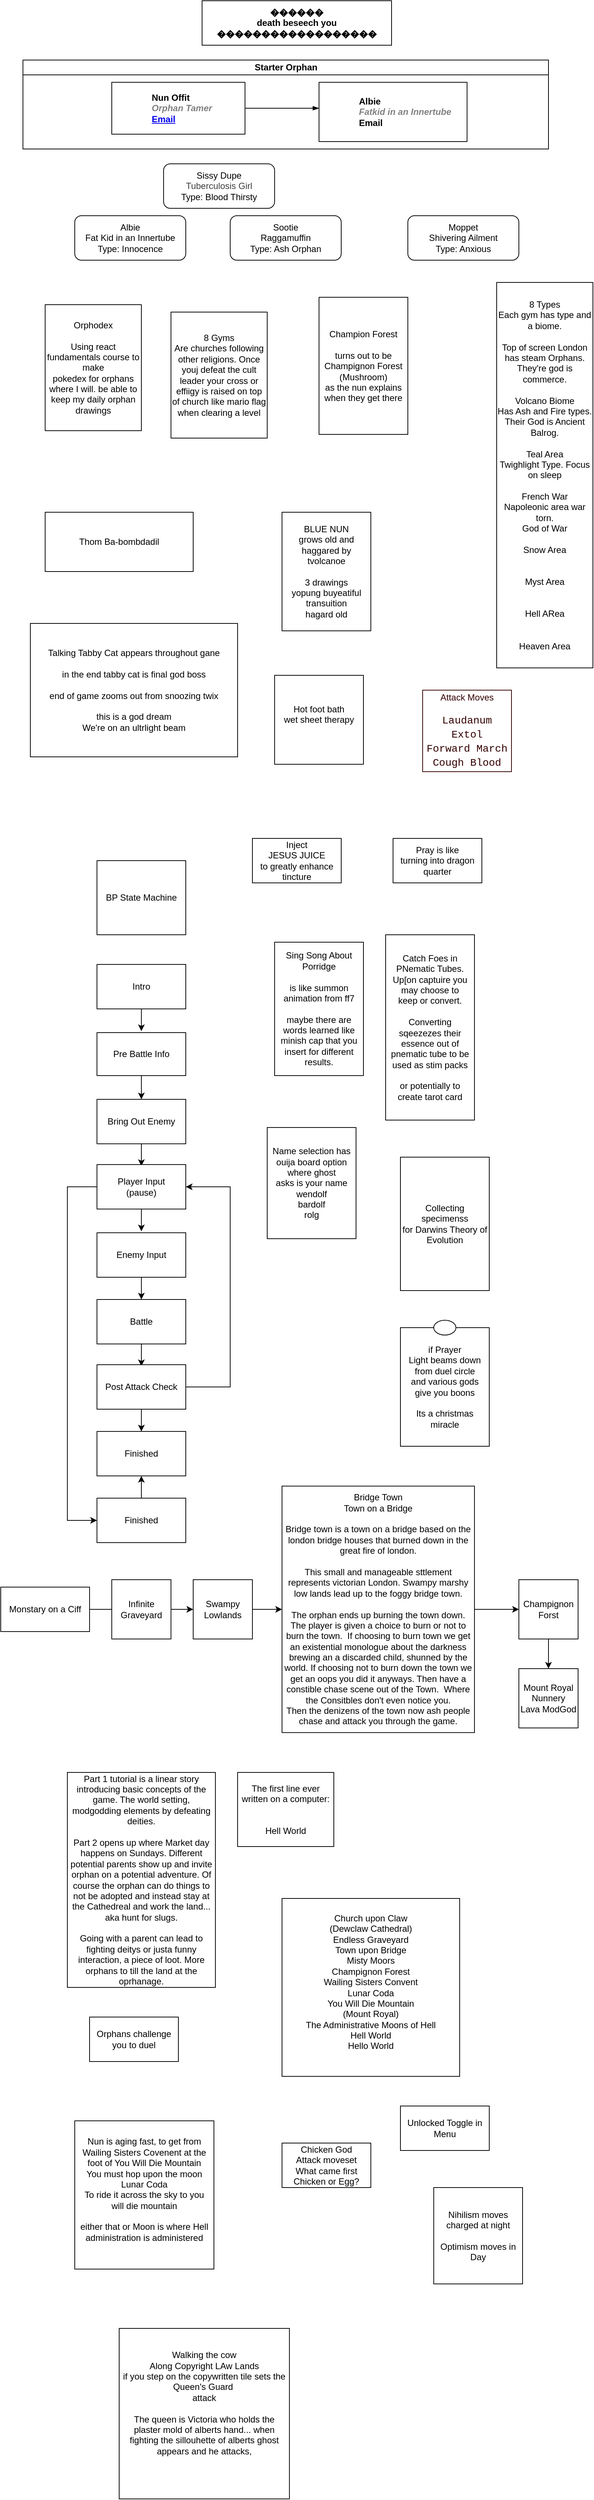 <mxfile version="27.1.5">
  <diagram id="prtHgNgQTEPvFCAcTncT" name="Page-1">
    <mxGraphModel dx="1426" dy="789" grid="1" gridSize="10" guides="1" tooltips="1" connect="1" arrows="1" fold="1" page="1" pageScale="1" pageWidth="827" pageHeight="1169" math="0" shadow="0">
      <root>
        <mxCell id="0" />
        <mxCell id="1" parent="0" />
        <mxCell id="dNxyNK7c78bLwvsdeMH5-11" value="Starter Orphan" style="swimlane;html=1;startSize=20;horizontal=1;containerType=tree;glass=0;" parent="1" vertex="1">
          <mxGeometry x="40" y="80" width="710" height="120" as="geometry" />
        </mxCell>
        <UserObject label="%name%&lt;br&gt;&lt;i style=&quot;color: gray&quot;&gt;%position%&lt;/i&gt;&lt;br&gt;&lt;a href=&quot;mailto:%email%&quot;&gt;Email&lt;/a&gt;" name="Nun Offit" position="Orphan Tamer" location="Office 1" email="me@example.com" placeholders="1" link="https://www.draw.io" id="dNxyNK7c78bLwvsdeMH5-12">
          <mxCell style="label;image=https://cdn3.iconfinder.com/data/icons/user-avatars-1/512/users-3-128.png;whiteSpace=wrap;html=1;rounded=0;glass=0;treeMoving=1;treeFolding=1;" parent="dNxyNK7c78bLwvsdeMH5-11" vertex="1">
            <mxGeometry x="120" y="30" width="180" height="70" as="geometry" />
          </mxCell>
        </UserObject>
        <mxCell id="dNxyNK7c78bLwvsdeMH5-13" value="" style="endArrow=blockThin;endFill=1;fontSize=11;edgeStyle=elbowEdgeStyle;elbow=vertical;rounded=0;" parent="dNxyNK7c78bLwvsdeMH5-11" source="dNxyNK7c78bLwvsdeMH5-12" target="dNxyNK7c78bLwvsdeMH5-14" edge="1">
          <mxGeometry relative="1" as="geometry" />
        </mxCell>
        <UserObject label="Albie&lt;br&gt;&lt;i style=&quot;color: gray&quot;&gt;Fatkid in an Innertube&lt;/i&gt;&lt;br&gt;Email" name="Priest Peter Phillips" position="Orphan Tamer" location="Office 2" placeholders="1" id="dNxyNK7c78bLwvsdeMH5-14">
          <mxCell style="label;image=https://cdn3.iconfinder.com/data/icons/user-avatars-1/512/users-10-3-128.png;whiteSpace=wrap;html=1;rounded=0;glass=0;treeFolding=1;treeMoving=1;" parent="dNxyNK7c78bLwvsdeMH5-11" vertex="1">
            <mxGeometry x="400" y="30" width="200" height="80" as="geometry" />
          </mxCell>
        </UserObject>
        <mxCell id="9H34w2Jh71Ep6UbLUVoz-1" value="&lt;div&gt;Albie&lt;/div&gt;Fat Kid in an Innertube&lt;div&gt;Type: Innocence&lt;/div&gt;" style="rounded=1;whiteSpace=wrap;html=1;" parent="1" vertex="1">
          <mxGeometry x="110" y="290" width="150" height="60" as="geometry" />
        </mxCell>
        <mxCell id="9H34w2Jh71Ep6UbLUVoz-2" value="&lt;div&gt;Sootie&lt;/div&gt;Raggamuffin&lt;br&gt;&lt;div&gt;Type: Ash Orphan&lt;/div&gt;" style="rounded=1;whiteSpace=wrap;html=1;" parent="1" vertex="1">
          <mxGeometry x="320" y="290" width="150" height="60" as="geometry" />
        </mxCell>
        <mxCell id="9H34w2Jh71Ep6UbLUVoz-3" value="&lt;div&gt;Moppet&lt;/div&gt;Shivering Ailment&lt;br&gt;&lt;div&gt;Type: Anxious&lt;/div&gt;" style="rounded=1;whiteSpace=wrap;html=1;" parent="1" vertex="1">
          <mxGeometry x="560" y="290" width="150" height="60" as="geometry" />
        </mxCell>
        <mxCell id="c4BANhSZFIQ7KN4WRA-t-1" value="Orphodex&lt;div&gt;&lt;br&gt;&lt;/div&gt;&lt;div&gt;Using react fundamentals course to make&lt;/div&gt;&lt;div&gt;pokedex for orphans where I will. be able to keep my daily orphan drawings&lt;/div&gt;" style="rounded=0;whiteSpace=wrap;html=1;" parent="1" vertex="1">
          <mxGeometry x="70" y="410" width="130" height="170" as="geometry" />
        </mxCell>
        <mxCell id="lMN6it-LYemtHTq4qIZc-1" value="8 Gyms&lt;div&gt;Are churches following other religions. Once youj defeat the cult leader your cross or effiigy is raised on top of church like mario flag when clearing a level&lt;/div&gt;" style="rounded=0;whiteSpace=wrap;html=1;" parent="1" vertex="1">
          <mxGeometry x="240" y="420" width="130" height="170" as="geometry" />
        </mxCell>
        <mxCell id="lMN6it-LYemtHTq4qIZc-2" value="&lt;div&gt;8 Types&lt;/div&gt;&lt;div&gt;Each gym has type and a biome.&lt;/div&gt;&lt;div&gt;&lt;br&gt;&lt;/div&gt;&lt;div&gt;Top of screen London has steam Orphans.&lt;/div&gt;&lt;div&gt;They&#39;re god is commerce.&lt;/div&gt;&lt;div&gt;&lt;br&gt;&lt;/div&gt;&lt;div&gt;Volcano Biome&lt;br&gt;Has Ash and Fire types. Their God is Ancient Balrog.&lt;/div&gt;&lt;div&gt;&lt;br&gt;&lt;/div&gt;&lt;div&gt;Teal Area&lt;/div&gt;&lt;div&gt;Twighlight Type. Focus on sleep&lt;/div&gt;&lt;div&gt;&lt;br&gt;&lt;/div&gt;&lt;div&gt;French War&lt;br&gt;Napoleonic area war torn.&lt;br&gt;God of War&lt;/div&gt;&lt;div&gt;&lt;br&gt;&lt;/div&gt;&lt;div&gt;Snow Area&lt;br&gt;&lt;br&gt;&lt;br&gt;Myst Area&lt;br&gt;&lt;br&gt;&lt;/div&gt;&lt;div&gt;&lt;br&gt;&lt;/div&gt;&lt;div&gt;Hell ARea&lt;/div&gt;&lt;div&gt;&lt;br&gt;&lt;/div&gt;&lt;div&gt;&lt;br&gt;&lt;/div&gt;&lt;div&gt;Heaven Area&lt;/div&gt;" style="rounded=0;whiteSpace=wrap;html=1;" parent="1" vertex="1">
          <mxGeometry x="680" y="380" width="130" height="520" as="geometry" />
        </mxCell>
        <mxCell id="1dcjqhPWXCqPS0pfsLZp-1" value="BP State Machine" style="rounded=0;whiteSpace=wrap;html=1;" parent="1" vertex="1">
          <mxGeometry x="140" y="1160" width="120" height="100" as="geometry" />
        </mxCell>
        <mxCell id="1dcjqhPWXCqPS0pfsLZp-2" value="Intro" style="rounded=0;whiteSpace=wrap;html=1;" parent="1" vertex="1">
          <mxGeometry x="140" y="1300" width="120" height="60" as="geometry" />
        </mxCell>
        <mxCell id="1dcjqhPWXCqPS0pfsLZp-5" value="" style="endArrow=classic;html=1;rounded=0;exitX=0.5;exitY=1;exitDx=0;exitDy=0;entryX=0.5;entryY=0;entryDx=0;entryDy=0;" parent="1" source="1dcjqhPWXCqPS0pfsLZp-2" edge="1">
          <mxGeometry width="50" height="50" relative="1" as="geometry">
            <mxPoint x="390" y="1340" as="sourcePoint" />
            <mxPoint x="200" y="1390" as="targetPoint" />
          </mxGeometry>
        </mxCell>
        <mxCell id="1dcjqhPWXCqPS0pfsLZp-6" value="Pre Battle Info" style="rounded=0;whiteSpace=wrap;html=1;" parent="1" vertex="1">
          <mxGeometry x="140" y="1392" width="120" height="58" as="geometry" />
        </mxCell>
        <mxCell id="1dcjqhPWXCqPS0pfsLZp-7" value="" style="endArrow=classic;html=1;rounded=0;exitX=0.5;exitY=1;exitDx=0;exitDy=0;entryX=0.5;entryY=0;entryDx=0;entryDy=0;" parent="1" source="1dcjqhPWXCqPS0pfsLZp-6" edge="1">
          <mxGeometry width="50" height="50" relative="1" as="geometry">
            <mxPoint x="390" y="1432" as="sourcePoint" />
            <mxPoint x="200" y="1482" as="targetPoint" />
          </mxGeometry>
        </mxCell>
        <mxCell id="1dcjqhPWXCqPS0pfsLZp-8" value="Bring Out Enemy" style="rounded=0;whiteSpace=wrap;html=1;" parent="1" vertex="1">
          <mxGeometry x="140" y="1482" width="120" height="60" as="geometry" />
        </mxCell>
        <mxCell id="1dcjqhPWXCqPS0pfsLZp-9" value="" style="endArrow=classic;html=1;rounded=0;exitX=0.5;exitY=1;exitDx=0;exitDy=0;entryX=0.5;entryY=0;entryDx=0;entryDy=0;" parent="1" source="1dcjqhPWXCqPS0pfsLZp-8" edge="1">
          <mxGeometry width="50" height="50" relative="1" as="geometry">
            <mxPoint x="390" y="1522" as="sourcePoint" />
            <mxPoint x="200" y="1572" as="targetPoint" />
          </mxGeometry>
        </mxCell>
        <mxCell id="1dcjqhPWXCqPS0pfsLZp-10" value="Player Input&lt;br&gt;(pause)" style="rounded=0;whiteSpace=wrap;html=1;" parent="1" vertex="1">
          <mxGeometry x="140" y="1570" width="120" height="60" as="geometry" />
        </mxCell>
        <mxCell id="1dcjqhPWXCqPS0pfsLZp-11" value="" style="endArrow=classic;html=1;rounded=0;exitX=0.5;exitY=1;exitDx=0;exitDy=0;entryX=0.5;entryY=0;entryDx=0;entryDy=0;" parent="1" source="1dcjqhPWXCqPS0pfsLZp-10" edge="1">
          <mxGeometry width="50" height="50" relative="1" as="geometry">
            <mxPoint x="390" y="1610" as="sourcePoint" />
            <mxPoint x="200" y="1660" as="targetPoint" />
          </mxGeometry>
        </mxCell>
        <mxCell id="1dcjqhPWXCqPS0pfsLZp-12" value="Enemy Input" style="rounded=0;whiteSpace=wrap;html=1;" parent="1" vertex="1">
          <mxGeometry x="140" y="1662" width="120" height="60" as="geometry" />
        </mxCell>
        <mxCell id="1dcjqhPWXCqPS0pfsLZp-13" value="" style="endArrow=classic;html=1;rounded=0;exitX=0.5;exitY=1;exitDx=0;exitDy=0;entryX=0.5;entryY=0;entryDx=0;entryDy=0;" parent="1" source="1dcjqhPWXCqPS0pfsLZp-12" edge="1">
          <mxGeometry width="50" height="50" relative="1" as="geometry">
            <mxPoint x="390" y="1702" as="sourcePoint" />
            <mxPoint x="200" y="1752" as="targetPoint" />
          </mxGeometry>
        </mxCell>
        <mxCell id="1dcjqhPWXCqPS0pfsLZp-14" value="Battle" style="rounded=0;whiteSpace=wrap;html=1;" parent="1" vertex="1">
          <mxGeometry x="140" y="1752" width="120" height="60" as="geometry" />
        </mxCell>
        <mxCell id="1dcjqhPWXCqPS0pfsLZp-15" value="" style="endArrow=classic;html=1;rounded=0;exitX=0.5;exitY=1;exitDx=0;exitDy=0;entryX=0.5;entryY=0;entryDx=0;entryDy=0;" parent="1" source="1dcjqhPWXCqPS0pfsLZp-14" edge="1">
          <mxGeometry width="50" height="50" relative="1" as="geometry">
            <mxPoint x="390" y="1792" as="sourcePoint" />
            <mxPoint x="200" y="1842" as="targetPoint" />
          </mxGeometry>
        </mxCell>
        <mxCell id="1dcjqhPWXCqPS0pfsLZp-16" value="" style="endArrow=classic;html=1;rounded=0;entryX=1;entryY=0.5;entryDx=0;entryDy=0;exitX=1;exitY=0.5;exitDx=0;exitDy=0;" parent="1" source="1dcjqhPWXCqPS0pfsLZp-18" target="1dcjqhPWXCqPS0pfsLZp-10" edge="1">
          <mxGeometry width="50" height="50" relative="1" as="geometry">
            <mxPoint x="320" y="1880" as="sourcePoint" />
            <mxPoint x="440" y="1540" as="targetPoint" />
            <Array as="points">
              <mxPoint x="320" y="1870" />
              <mxPoint x="320" y="1600" />
            </Array>
          </mxGeometry>
        </mxCell>
        <mxCell id="1dcjqhPWXCqPS0pfsLZp-17" value="" style="endArrow=classic;html=1;rounded=0;exitX=0;exitY=0.5;exitDx=0;exitDy=0;entryX=0;entryY=0.5;entryDx=0;entryDy=0;" parent="1" source="1dcjqhPWXCqPS0pfsLZp-10" target="1dcjqhPWXCqPS0pfsLZp-23" edge="1">
          <mxGeometry width="50" height="50" relative="1" as="geometry">
            <mxPoint x="390" y="1580" as="sourcePoint" />
            <mxPoint x="90" y="2080" as="targetPoint" />
            <Array as="points">
              <mxPoint x="100" y="1600" />
              <mxPoint x="100" y="2050" />
            </Array>
          </mxGeometry>
        </mxCell>
        <mxCell id="1dcjqhPWXCqPS0pfsLZp-18" value="Post Attack Check" style="rounded=0;whiteSpace=wrap;html=1;" parent="1" vertex="1">
          <mxGeometry x="140" y="1840" width="120" height="60" as="geometry" />
        </mxCell>
        <mxCell id="1dcjqhPWXCqPS0pfsLZp-19" value="" style="endArrow=classic;html=1;rounded=0;exitX=0.5;exitY=1;exitDx=0;exitDy=0;entryX=0.5;entryY=0;entryDx=0;entryDy=0;" parent="1" source="1dcjqhPWXCqPS0pfsLZp-18" edge="1">
          <mxGeometry width="50" height="50" relative="1" as="geometry">
            <mxPoint x="390" y="1880" as="sourcePoint" />
            <mxPoint x="200" y="1930" as="targetPoint" />
          </mxGeometry>
        </mxCell>
        <mxCell id="1dcjqhPWXCqPS0pfsLZp-20" value="Finished" style="rounded=0;whiteSpace=wrap;html=1;" parent="1" vertex="1">
          <mxGeometry x="140" y="1930" width="120" height="60" as="geometry" />
        </mxCell>
        <mxCell id="1dcjqhPWXCqPS0pfsLZp-23" value="Finished" style="rounded=0;whiteSpace=wrap;html=1;" parent="1" vertex="1">
          <mxGeometry x="140" y="2020" width="120" height="60" as="geometry" />
        </mxCell>
        <mxCell id="1dcjqhPWXCqPS0pfsLZp-26" value="" style="edgeStyle=orthogonalEdgeStyle;rounded=0;orthogonalLoop=1;jettySize=auto;html=1;" parent="1" edge="1">
          <mxGeometry relative="1" as="geometry">
            <mxPoint x="200" y="2020" as="sourcePoint" />
            <mxPoint x="200" y="1990" as="targetPoint" />
            <Array as="points">
              <mxPoint x="200" y="2010" />
              <mxPoint x="200" y="2010" />
            </Array>
          </mxGeometry>
        </mxCell>
        <mxCell id="1dcjqhPWXCqPS0pfsLZp-27" value="BLUE NUN&lt;div&gt;grows old and haggared by tvolcanoe&lt;/div&gt;&lt;div&gt;&lt;br&gt;&lt;/div&gt;&lt;div&gt;3 drawings&lt;/div&gt;&lt;div&gt;yopung buyeatiful&lt;/div&gt;&lt;div&gt;transuition&lt;/div&gt;&lt;div&gt;hagard old&lt;/div&gt;" style="rounded=0;whiteSpace=wrap;html=1;" parent="1" vertex="1">
          <mxGeometry x="390" y="690" width="120" height="160" as="geometry" />
        </mxCell>
        <mxCell id="1dcjqhPWXCqPS0pfsLZp-28" value="Thom Ba-bombdadil" style="rounded=0;whiteSpace=wrap;html=1;" parent="1" vertex="1">
          <mxGeometry x="70" y="690" width="200" height="80" as="geometry" />
        </mxCell>
        <mxCell id="EJm_T1MfFVbmYTKbSGmN-1" value="Champion Forest&lt;div&gt;&lt;br&gt;&lt;/div&gt;&lt;div&gt;turns out to be&lt;/div&gt;&lt;div&gt;Champignon Forest&lt;/div&gt;&lt;div&gt;(Mushroom)&lt;/div&gt;&lt;div&gt;as the nun explains&lt;/div&gt;&lt;div&gt;when they get there&lt;/div&gt;" style="rounded=0;whiteSpace=wrap;html=1;" parent="1" vertex="1">
          <mxGeometry x="440" y="400" width="120" height="185" as="geometry" />
        </mxCell>
        <mxCell id="NaM-DlOi4ERBnAFPFXcm-1" value="Talking Tabby Cat appears throughout gane&lt;div&gt;&lt;br&gt;&lt;/div&gt;&lt;div&gt;in the end tabby cat is final god boss&lt;/div&gt;&lt;div&gt;&lt;br&gt;&lt;/div&gt;&lt;div&gt;end of game zooms out from snoozing twix&lt;/div&gt;&lt;div&gt;&lt;br&gt;&lt;/div&gt;&lt;div&gt;this is a god dream&lt;/div&gt;&lt;div&gt;We&#39;re on an ultrlight beam&lt;/div&gt;" style="rounded=0;whiteSpace=wrap;html=1;" parent="1" vertex="1">
          <mxGeometry x="50" y="840" width="280" height="180" as="geometry" />
        </mxCell>
        <mxCell id="_eeatI-6LmOxNyW0kUMp-2" value="Inject&lt;br&gt;JESUS JUICE&lt;div&gt;to greatly enhance tincture&lt;/div&gt;" style="rounded=0;whiteSpace=wrap;html=1;" parent="1" vertex="1">
          <mxGeometry x="350" y="1130" width="120" height="60" as="geometry" />
        </mxCell>
        <mxCell id="_eeatI-6LmOxNyW0kUMp-3" value="Sing Song About&lt;div&gt;Porridge&lt;/div&gt;&lt;div&gt;&lt;br&gt;&lt;/div&gt;&lt;div&gt;is like summon animation from ff7&lt;/div&gt;&lt;div&gt;&lt;br&gt;&lt;/div&gt;&lt;div&gt;maybe there are words learned like minish cap that you insert for different results.&lt;/div&gt;" style="rounded=0;whiteSpace=wrap;html=1;" parent="1" vertex="1">
          <mxGeometry x="380" y="1270" width="120" height="180" as="geometry" />
        </mxCell>
        <mxCell id="_eeatI-6LmOxNyW0kUMp-4" value="Pray is like&lt;div&gt;turning into dragon quarter&lt;/div&gt;" style="rounded=0;whiteSpace=wrap;html=1;" parent="1" vertex="1">
          <mxGeometry x="540" y="1130" width="120" height="60" as="geometry" />
        </mxCell>
        <mxCell id="WhSgem01bFfFkYUl3J8e-1" value="&lt;div&gt;&lt;b&gt;������&lt;/b&gt;&lt;/div&gt;&lt;b&gt;death beseech you&lt;/b&gt;&lt;div&gt;&lt;b&gt;������&lt;/b&gt;&lt;span style=&quot;background-color: transparent;&quot;&gt;&lt;b&gt;������&lt;/b&gt;&lt;/span&gt;&lt;span style=&quot;background-color: transparent;&quot;&gt;&lt;b&gt;������&lt;br&gt;&lt;/b&gt;&lt;/span&gt;&lt;/div&gt;" style="rounded=0;whiteSpace=wrap;html=1;" parent="1" vertex="1">
          <mxGeometry x="282" width="256" height="60" as="geometry" />
        </mxCell>
        <mxCell id="WhSgem01bFfFkYUl3J8e-2" value="Catch Foes in PNematic Tubes.&lt;div&gt;Up[on captuire you may choose to&lt;/div&gt;&lt;div&gt;keep or convert.&lt;/div&gt;&lt;div&gt;&lt;br&gt;&lt;/div&gt;&lt;div&gt;Converting sqeezezes their essence out of pnematic tube to be used as stim packs&lt;/div&gt;&lt;div&gt;&lt;br&gt;&lt;/div&gt;&lt;div&gt;or potentially to create tarot card&lt;/div&gt;" style="rounded=0;whiteSpace=wrap;html=1;" parent="1" vertex="1">
          <mxGeometry x="530" y="1260" width="120" height="250" as="geometry" />
        </mxCell>
        <mxCell id="WhSgem01bFfFkYUl3J8e-3" value="Name selection has&lt;div&gt;ouija board option&lt;/div&gt;&lt;div&gt;where ghost&lt;/div&gt;&lt;div&gt;asks is your name wendolf&lt;/div&gt;&lt;div&gt;bardolf&lt;/div&gt;&lt;div&gt;rolg&lt;/div&gt;" style="rounded=0;whiteSpace=wrap;html=1;" parent="1" vertex="1">
          <mxGeometry x="370" y="1520" width="120" height="150" as="geometry" />
        </mxCell>
        <mxCell id="WhSgem01bFfFkYUl3J8e-4" value="Collecting specimenss&lt;div&gt;for Darwins Theory of&lt;/div&gt;&lt;div&gt;Evolution&lt;/div&gt;" style="rounded=0;whiteSpace=wrap;html=1;" parent="1" vertex="1">
          <mxGeometry x="550" y="1560" width="120" height="180" as="geometry" />
        </mxCell>
        <mxCell id="QeXgW6aQJEQ1C3spduMK-1" value="Hot foot bath&lt;div&gt;wet sheet therapy&lt;/div&gt;&lt;div&gt;&lt;br&gt;&lt;/div&gt;" style="rounded=0;whiteSpace=wrap;html=1;" parent="1" vertex="1">
          <mxGeometry x="380" y="910" width="120" height="120" as="geometry" />
        </mxCell>
        <mxCell id="zhvqqRehltlr2zDm-ukN-1" value="&lt;font style=&quot;color: rgb(51, 0, 0);&quot;&gt;Attack Moves&lt;/font&gt;&lt;div&gt;&lt;font style=&quot;color: rgb(51, 0, 0);&quot;&gt;&lt;br&gt;&lt;/font&gt;&lt;/div&gt;&lt;div&gt;&lt;div style=&quot;font-family: &amp;quot;Operator Mono Lig&amp;quot;, Menlo, Monaco, &amp;quot;Courier New&amp;quot;, monospace, Consolas, &amp;quot;Courier New&amp;quot;, monospace; font-size: 14px; line-height: 19px; white-space: pre;&quot;&gt;&lt;span style=&quot;background-color: light-dark(#ffffff, var(--ge-dark-color, #121212));&quot;&gt;&lt;font style=&quot;color: rgb(51, 0, 0);&quot;&gt;Laudanum&lt;/font&gt;&lt;/span&gt;&lt;/div&gt;&lt;/div&gt;&lt;div style=&quot;font-family: &amp;quot;Operator Mono Lig&amp;quot;, Menlo, Monaco, &amp;quot;Courier New&amp;quot;, monospace, Consolas, &amp;quot;Courier New&amp;quot;, monospace; font-size: 14px; line-height: 19px; white-space: pre; color: rgb(239, 240, 235);&quot;&gt;&lt;div style=&quot;line-height: 19px;&quot;&gt;&lt;span style=&quot;background-color: light-dark(#ffffff, var(--ge-dark-color, #121212)); color: rgb(90, 247, 142);&quot;&gt;&lt;font style=&quot;color: rgb(51, 0, 0);&quot;&gt;Extol&lt;/font&gt;&lt;/span&gt;&lt;/div&gt;&lt;div style=&quot;line-height: 19px;&quot;&gt;&lt;span style=&quot;background-color: light-dark(#ffffff, var(--ge-dark-color, #121212)); color: rgb(90, 247, 142);&quot;&gt;&lt;font style=&quot;color: rgb(51, 0, 0);&quot;&gt;Forward March&lt;/font&gt;&lt;/span&gt;&lt;/div&gt;&lt;div style=&quot;line-height: 19px;&quot;&gt;&lt;div style=&quot;line-height: 19px;&quot;&gt;&lt;span style=&quot;background-color: light-dark(#ffffff, var(--ge-dark-color, #121212)); color: rgb(90, 247, 142);&quot;&gt;&lt;font style=&quot;color: rgb(51, 0, 0);&quot;&gt;Cough Blood&lt;/font&gt;&lt;/span&gt;&lt;/div&gt;&lt;/div&gt;&lt;/div&gt;" style="rounded=0;whiteSpace=wrap;html=1;strokeColor=#330000;" parent="1" vertex="1">
          <mxGeometry x="580" y="930" width="120" height="110" as="geometry" />
        </mxCell>
        <mxCell id="qNe9hVO4kIWgMy4WHAtG-1" value="&lt;div&gt;if Prayer&lt;/div&gt;Light beams down&lt;div&gt;from duel circle&lt;/div&gt;&lt;div&gt;and various gods&lt;/div&gt;&lt;div&gt;give you boons&lt;/div&gt;&lt;div&gt;&lt;br&gt;&lt;/div&gt;&lt;div&gt;Its a christmas&lt;/div&gt;&lt;div&gt;miracle&lt;/div&gt;" style="rounded=0;whiteSpace=wrap;html=1;" parent="1" vertex="1">
          <mxGeometry x="550" y="1790" width="120" height="160" as="geometry" />
        </mxCell>
        <mxCell id="qNe9hVO4kIWgMy4WHAtG-2" value="" style="ellipse;whiteSpace=wrap;html=1;" parent="1" vertex="1">
          <mxGeometry x="595" y="1780" width="30" height="20" as="geometry" />
        </mxCell>
        <mxCell id="2" value="Bridge Town&lt;br&gt;Town on a Bridge&lt;br&gt;&lt;div&gt;&lt;br&gt;&lt;/div&gt;&lt;div&gt;Bridge town is a town on a bridge based on the london bridge houses that burned down in the great fire of london.&lt;br&gt;&lt;br&gt;This small and manageable sttlement represents victorian London. Swampy marshy low lands lead up to the foggy bridge town.&lt;/div&gt;&lt;div&gt;&lt;br&gt;&lt;/div&gt;&lt;div&gt;The orphan ends up burning the town down. The player is given a choice to burn or not to burn the town.&amp;nbsp; If choosing to burn town we get an existential monologue about the darkness brewing an a discarded child, shunned by the world. If choosing not to burn down the town we get an oops you did it anyways. Then have a constible chase scene out of the Town.&amp;nbsp; Where the Consitbles don&#39;t even notice you.&lt;/div&gt;&lt;div&gt;Then the denizens of the town now ash people chase and attack you through the game.&lt;/div&gt;" style="rounded=0;whiteSpace=wrap;html=1;" parent="1" vertex="1">
          <mxGeometry x="390" y="2003.75" width="260" height="332.5" as="geometry" />
        </mxCell>
        <mxCell id="3" value="Monstary on a Ciff" style="rounded=0;whiteSpace=wrap;html=1;" parent="1" vertex="1">
          <mxGeometry x="10" y="2140" width="120" height="60" as="geometry" />
        </mxCell>
        <mxCell id="4" value="" style="endArrow=classic;html=1;exitX=1;exitY=0.5;exitDx=0;exitDy=0;" parent="1" source="3" edge="1">
          <mxGeometry width="50" height="50" relative="1" as="geometry">
            <mxPoint x="380" y="2240" as="sourcePoint" />
            <mxPoint x="200" y="2170" as="targetPoint" />
          </mxGeometry>
        </mxCell>
        <mxCell id="5" value="Infinite&lt;div&gt;Graveyard&lt;/div&gt;" style="whiteSpace=wrap;html=1;aspect=fixed;" parent="1" vertex="1">
          <mxGeometry x="160" y="2130" width="80" height="80" as="geometry" />
        </mxCell>
        <mxCell id="6" value="" style="endArrow=classic;html=1;exitX=1;exitY=0.5;exitDx=0;exitDy=0;entryX=0;entryY=0.5;entryDx=0;entryDy=0;" parent="1" source="7" target="2" edge="1">
          <mxGeometry width="50" height="50" relative="1" as="geometry">
            <mxPoint x="260" y="2240" as="sourcePoint" />
            <mxPoint x="310" y="2190" as="targetPoint" />
          </mxGeometry>
        </mxCell>
        <mxCell id="8" value="" style="endArrow=classic;html=1;exitX=1;exitY=0.5;exitDx=0;exitDy=0;entryX=0;entryY=0.5;entryDx=0;entryDy=0;" parent="1" source="5" target="7" edge="1">
          <mxGeometry width="50" height="50" relative="1" as="geometry">
            <mxPoint x="280" y="2170" as="sourcePoint" />
            <mxPoint x="390" y="2170" as="targetPoint" />
          </mxGeometry>
        </mxCell>
        <mxCell id="7" value="Swampy&lt;div&gt;Lowlands&lt;/div&gt;" style="whiteSpace=wrap;html=1;aspect=fixed;" parent="1" vertex="1">
          <mxGeometry x="270" y="2130" width="80" height="80" as="geometry" />
        </mxCell>
        <mxCell id="9" value="Champignon Forst" style="whiteSpace=wrap;html=1;aspect=fixed;" parent="1" vertex="1">
          <mxGeometry x="710" y="2130" width="80" height="80" as="geometry" />
        </mxCell>
        <mxCell id="10" value="" style="endArrow=classic;html=1;exitX=1;exitY=0.5;exitDx=0;exitDy=0;entryX=0;entryY=0.5;entryDx=0;entryDy=0;" parent="1" source="2" target="9" edge="1">
          <mxGeometry width="50" height="50" relative="1" as="geometry">
            <mxPoint x="710" y="2240" as="sourcePoint" />
            <mxPoint x="760" y="2190" as="targetPoint" />
          </mxGeometry>
        </mxCell>
        <mxCell id="11" value="" style="endArrow=classic;html=1;exitX=0.5;exitY=1;exitDx=0;exitDy=0;entryX=0.5;entryY=0;entryDx=0;entryDy=0;" parent="1" source="9" target="12" edge="1">
          <mxGeometry width="50" height="50" relative="1" as="geometry">
            <mxPoint x="710" y="2240" as="sourcePoint" />
            <mxPoint x="750" y="2260" as="targetPoint" />
          </mxGeometry>
        </mxCell>
        <mxCell id="12" value="Mount Royal&lt;div&gt;Nunnery&lt;/div&gt;&lt;div&gt;Lava ModGod&lt;/div&gt;" style="whiteSpace=wrap;html=1;aspect=fixed;" parent="1" vertex="1">
          <mxGeometry x="710" y="2250" width="80" height="80" as="geometry" />
        </mxCell>
        <mxCell id="13" value="&lt;div&gt;&lt;span style=&quot;color: rgb(0, 0, 0);&quot;&gt;Sissy Dupe&lt;/span&gt;&lt;/div&gt;&lt;span style=&quot;color: rgb(63, 63, 63);&quot;&gt;Tuberculosis Girl&lt;/span&gt;&lt;br&gt;&lt;div&gt;Type: Blood Thirsty&lt;/div&gt;" style="rounded=1;whiteSpace=wrap;html=1;" parent="1" vertex="1">
          <mxGeometry x="230" y="220" width="150" height="60" as="geometry" />
        </mxCell>
        <mxCell id="14" value="Part 1 tutorial is a linear story introducing basic concepts of the game. The world setting, modgodding elements by defeating deities.&lt;div&gt;&lt;br&gt;&lt;/div&gt;&lt;div&gt;Part 2 opens up where Market day happens on Sundays. Different potential parents show up and invite orphan on a potential adventure. Of course the orphan can do things to not be adopted and instead stay at the Cathedreal and work the land... aka hunt for slugs.&lt;/div&gt;&lt;div&gt;&lt;br&gt;&lt;/div&gt;&lt;div&gt;Going with a parent can lead to fighting deitys or justa funny interaction, a piece of loot. More orphans to till the land at the oprhanage.&lt;/div&gt;" style="rounded=0;whiteSpace=wrap;html=1;" parent="1" vertex="1">
          <mxGeometry x="100" y="2390" width="200" height="290" as="geometry" />
        </mxCell>
        <mxCell id="15" value="The first line ever written on a computer:&lt;div&gt;&lt;br&gt;&lt;/div&gt;&lt;div&gt;&lt;br&gt;&lt;/div&gt;&lt;div&gt;Hell World&lt;/div&gt;" style="rounded=0;whiteSpace=wrap;html=1;" parent="1" vertex="1">
          <mxGeometry x="330" y="2390" width="130" height="100" as="geometry" />
        </mxCell>
        <mxCell id="YjPkbUaIYx_jNYHQSDdL-15" value="&lt;div&gt;&lt;span style=&quot;background-color: transparent; color: light-dark(rgb(0, 0, 0), rgb(255, 255, 255));&quot;&gt;Church upon Claw&lt;/span&gt;&lt;/div&gt;&lt;div&gt;&lt;span style=&quot;background-color: transparent; color: light-dark(rgb(0, 0, 0), rgb(255, 255, 255));&quot;&gt;(&lt;/span&gt;&lt;span style=&quot;background-color: transparent; color: light-dark(rgb(0, 0, 0), rgb(255, 255, 255));&quot;&gt;Dewclaw Cathedral)&lt;/span&gt;&lt;/div&gt;&lt;div&gt;Endless Graveyard&lt;/div&gt;&lt;div&gt;Town upon Bridge&lt;/div&gt;&lt;div&gt;Misty Moors&lt;/div&gt;&lt;div&gt;Champignon Forest&lt;/div&gt;&lt;div&gt;Wailing Sisters Convent&lt;/div&gt;&lt;div&gt;Lunar Coda&lt;/div&gt;&lt;div&gt;You Will Die Mountain&lt;/div&gt;&lt;div&gt;(Mount Royal)&lt;/div&gt;&lt;div&gt;The Administrative Moons of Hell&lt;/div&gt;&lt;div&gt;Hell World&lt;/div&gt;&lt;div&gt;Hello World&lt;/div&gt;&lt;div&gt;&lt;br&gt;&lt;/div&gt;" style="rounded=0;whiteSpace=wrap;html=1;" parent="1" vertex="1">
          <mxGeometry x="390" y="2560" width="240" height="240" as="geometry" />
        </mxCell>
        <mxCell id="YjPkbUaIYx_jNYHQSDdL-16" value="Nun is aging fast, to get from Wailing Sisters Covenent at the foot of You Will Die Mountain&lt;div&gt;You must hop upon the moon&lt;/div&gt;&lt;div&gt;Lunar Coda&lt;/div&gt;&lt;div&gt;To ride it across the sky to you&lt;/div&gt;&lt;div&gt;will die mountain&lt;/div&gt;&lt;div&gt;&lt;br&gt;&lt;/div&gt;&lt;div&gt;either that or Moon is where Hell administration is administered&lt;br&gt;&lt;div&gt;&lt;br&gt;&lt;/div&gt;&lt;/div&gt;" style="rounded=0;whiteSpace=wrap;html=1;" parent="1" vertex="1">
          <mxGeometry x="110" y="2860" width="188" height="200" as="geometry" />
        </mxCell>
        <mxCell id="YjPkbUaIYx_jNYHQSDdL-17" value="Chicken God&lt;div&gt;Attack moveset&lt;/div&gt;&lt;div&gt;What came first&lt;/div&gt;&lt;div&gt;Chicken or Egg?&lt;/div&gt;" style="rounded=0;whiteSpace=wrap;html=1;" parent="1" vertex="1">
          <mxGeometry x="390" y="2890" width="120" height="60" as="geometry" />
        </mxCell>
        <mxCell id="16" value="Unlocked Toggle in Menu" style="rounded=0;whiteSpace=wrap;html=1;" parent="1" vertex="1">
          <mxGeometry x="550" y="2840" width="120" height="60" as="geometry" />
        </mxCell>
        <mxCell id="58IuxtUkfn7E68bcIEmH-16" value="Nihilism moves charged at night&lt;div&gt;&lt;br&gt;&lt;/div&gt;&lt;div&gt;Optimism moves in Day&lt;/div&gt;" style="rounded=0;whiteSpace=wrap;html=1;" parent="1" vertex="1">
          <mxGeometry x="595" y="2950" width="120" height="130" as="geometry" />
        </mxCell>
        <mxCell id="17" value="Orphans challenge you to duel" style="rounded=0;whiteSpace=wrap;html=1;" parent="1" vertex="1">
          <mxGeometry x="130" y="2720" width="120" height="60" as="geometry" />
        </mxCell>
        <mxCell id="FhYe4CfdeehGhFqYvxai-17" value="Walking the cow&lt;div&gt;Along Copyright LAw Lands&lt;/div&gt;&lt;div&gt;if you step on the copywritten tile sets the Queen&#39;s Guard&amp;nbsp;&lt;/div&gt;&lt;div&gt;attack&lt;/div&gt;&lt;div&gt;&lt;br&gt;&lt;/div&gt;&lt;div&gt;The queen is Victoria who holds the plaster mold of alberts hand... when fighting the sillouhette of alberts ghost appears and he attacks,&lt;/div&gt;&lt;div&gt;&lt;br&gt;&lt;/div&gt;&lt;div&gt;&lt;br&gt;&lt;/div&gt;" style="whiteSpace=wrap;html=1;aspect=fixed;" vertex="1" parent="1">
          <mxGeometry x="170" y="3140" width="230" height="230" as="geometry" />
        </mxCell>
      </root>
    </mxGraphModel>
  </diagram>
</mxfile>
